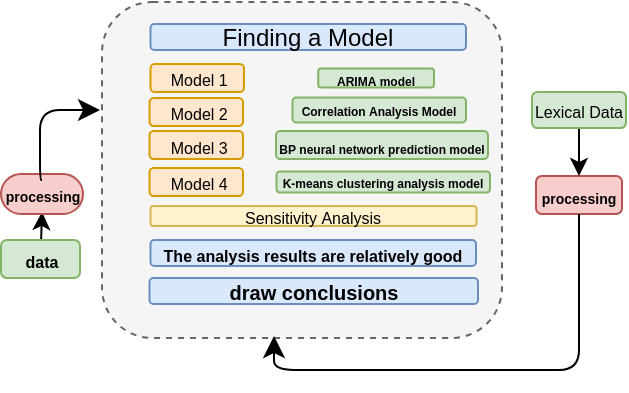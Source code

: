 <mxfile>
    <diagram id="2jA7rHDQp8PQhUCkA_SO" name="第 1 页">
        <mxGraphModel dx="385" dy="237" grid="0" gridSize="10" guides="1" tooltips="1" connect="1" arrows="1" fold="1" page="1" pageScale="1" pageWidth="827" pageHeight="1169" math="0" shadow="0">
            <root>
                <mxCell id="0"/>
                <mxCell id="1" parent="0"/>
                <mxCell id="zrWbbRvO_FzbXWMjURW--78" value="" style="edgeStyle=none;html=1;" parent="1" source="zrWbbRvO_FzbXWMjURW--75" edge="1">
                    <mxGeometry relative="1" as="geometry">
                        <mxPoint x="462" y="149" as="targetPoint"/>
                    </mxGeometry>
                </mxCell>
                <mxCell id="zrWbbRvO_FzbXWMjURW--75" value="&lt;font style=&quot;font-size: 8px;&quot;&gt;&lt;b&gt;data&lt;/b&gt;&lt;/font&gt;" style="rounded=1;whiteSpace=wrap;html=1;fillColor=#d5e8d4;strokeColor=#82b366;" parent="1" vertex="1">
                    <mxGeometry x="441.5" y="163" width="39.5" height="19" as="geometry"/>
                </mxCell>
                <mxCell id="zrWbbRvO_FzbXWMjURW--77" value="&lt;font size=&quot;1&quot; style=&quot;&quot;&gt;&lt;b style=&quot;font-size: 7px;&quot;&gt;processing&lt;/b&gt;&lt;/font&gt;" style="rounded=1;whiteSpace=wrap;html=1;absoluteArcSize=1;flipV=1;flipH=1;align=center;fillColor=#f8cecc;strokeColor=#b85450;" parent="1" vertex="1">
                    <mxGeometry x="441.5" y="130" width="41" height="20" as="geometry"/>
                </mxCell>
                <mxCell id="zrWbbRvO_FzbXWMjURW--83" value="" style="edgeStyle=elbowEdgeStyle;elbow=horizontal;endArrow=classic;html=1;curved=0;rounded=1;endSize=8;startSize=8;" parent="1" edge="1">
                    <mxGeometry width="50" height="50" relative="1" as="geometry">
                        <mxPoint x="462" y="133" as="sourcePoint"/>
                        <mxPoint x="491" y="98" as="targetPoint"/>
                        <Array as="points">
                            <mxPoint x="461" y="111"/>
                        </Array>
                    </mxGeometry>
                </mxCell>
                <mxCell id="zrWbbRvO_FzbXWMjURW--85" value="" style="rounded=1;whiteSpace=wrap;html=1;dashed=1;movable=1;resizable=1;rotatable=1;deletable=1;editable=1;connectable=1;fillColor=#f5f5f5;fontColor=#333333;strokeColor=#666666;" parent="1" vertex="1">
                    <mxGeometry x="492" y="44" width="200" height="168" as="geometry"/>
                </mxCell>
                <mxCell id="zrWbbRvO_FzbXWMjURW--86" value="Finding&amp;nbsp;a&amp;nbsp;Model" style="rounded=1;whiteSpace=wrap;html=1;fillColor=#dae8fc;strokeColor=#6c8ebf;" parent="1" vertex="1">
                    <mxGeometry x="516.25" y="55" width="157.75" height="13" as="geometry"/>
                </mxCell>
                <mxCell id="zrWbbRvO_FzbXWMjURW--90" value="&lt;div style=&quot;&quot;&gt;&lt;span style=&quot;font-size: 8px; background-color: initial;&quot;&gt;&amp;nbsp;Model 1&lt;/span&gt;&lt;/div&gt;" style="rounded=1;whiteSpace=wrap;html=1;align=center;fillColor=#ffe6cc;strokeColor=#d79b00;" parent="1" vertex="1">
                    <mxGeometry x="516.25" y="75" width="46.75" height="14" as="geometry"/>
                </mxCell>
                <mxCell id="zrWbbRvO_FzbXWMjURW--97" value="&lt;p style=&quot;line-height: 0%;&quot;&gt;&lt;font style=&quot;font-size: 6px;&quot;&gt;&lt;b&gt;ARIMA&amp;nbsp;model&lt;/b&gt;&lt;/font&gt;&lt;/p&gt;" style="rounded=1;whiteSpace=wrap;html=1;fillColor=#d5e8d4;strokeColor=#82b366;" parent="1" vertex="1">
                    <mxGeometry x="600.12" y="77.25" width="57.88" height="9.5" as="geometry"/>
                </mxCell>
                <mxCell id="zrWbbRvO_FzbXWMjURW--99" value="&lt;p style=&quot;line-height: 60%;&quot;&gt;&lt;font style=&quot;font-size: 6px;&quot;&gt;&lt;b style=&quot;&quot;&gt;Correlation&amp;nbsp;Analysis&amp;nbsp;Model&lt;/b&gt;&lt;/font&gt;&lt;/p&gt;" style="rounded=1;whiteSpace=wrap;html=1;fillColor=#d5e8d4;strokeColor=#82b366;" parent="1" vertex="1">
                    <mxGeometry x="587.25" y="91.75" width="86.75" height="12.5" as="geometry"/>
                </mxCell>
                <mxCell id="zrWbbRvO_FzbXWMjURW--101" value="&lt;p style=&quot;line-height: 100%;&quot;&gt;&lt;font style=&quot;font-size: 6px;&quot;&gt;&lt;b style=&quot;&quot;&gt;BP&amp;nbsp;neural&amp;nbsp;network&amp;nbsp;prediction&amp;nbsp;model&lt;/b&gt;&lt;/font&gt;&lt;/p&gt;" style="rounded=1;whiteSpace=wrap;html=1;fillColor=#d5e8d4;strokeColor=#82b366;" parent="1" vertex="1">
                    <mxGeometry x="579" y="108.5" width="106" height="14" as="geometry"/>
                </mxCell>
                <mxCell id="zrWbbRvO_FzbXWMjURW--103" value="&lt;font style=&quot;font-size: 10px;&quot;&gt;&lt;b&gt;draw&amp;nbsp;conclusions&lt;/b&gt;&lt;/font&gt;" style="rounded=1;whiteSpace=wrap;html=1;fillColor=#dae8fc;strokeColor=#6c8ebf;" parent="1" vertex="1">
                    <mxGeometry x="515.75" y="182" width="164.25" height="13" as="geometry"/>
                </mxCell>
                <mxCell id="zrWbbRvO_FzbXWMjURW--104" value="&lt;p style=&quot;line-height: 100%;&quot;&gt;&lt;font style=&quot;font-size: 8px;&quot;&gt;&lt;b&gt;The&amp;nbsp;analysis&amp;nbsp;results&amp;nbsp;are&amp;nbsp;relatively&amp;nbsp;good&lt;/b&gt;&lt;/font&gt;&lt;/p&gt;" style="rounded=1;whiteSpace=wrap;html=1;fillColor=#dae8fc;strokeColor=#6c8ebf;" parent="1" vertex="1">
                    <mxGeometry x="516.25" y="163" width="162.75" height="13" as="geometry"/>
                </mxCell>
                <mxCell id="zrWbbRvO_FzbXWMjURW--105" value="&lt;p style=&quot;line-height: 60%;&quot;&gt;&lt;font style=&quot;font-size: 6px;&quot;&gt;&lt;b style=&quot;&quot;&gt;K-means&amp;nbsp;clustering&amp;nbsp;analysis&amp;nbsp;model&lt;/b&gt;&lt;/font&gt;&lt;/p&gt;" style="rounded=1;whiteSpace=wrap;html=1;fillColor=#d5e8d4;strokeColor=#82b366;" parent="1" vertex="1">
                    <mxGeometry x="579.25" y="128.75" width="106.75" height="10.5" as="geometry"/>
                </mxCell>
                <mxCell id="zrWbbRvO_FzbXWMjURW--106" value="&lt;font style=&quot;font-size: 8px;&quot;&gt;Sensitivity&amp;nbsp;Analysis&lt;/font&gt;" style="rounded=1;whiteSpace=wrap;html=1;fillColor=#fff2cc;strokeColor=#d6b656;" parent="1" vertex="1">
                    <mxGeometry x="516.25" y="146" width="163" height="10" as="geometry"/>
                </mxCell>
                <mxCell id="zrWbbRvO_FzbXWMjURW--111" value="&lt;b style=&quot;border-color: var(--border-color); font-size: 7px;&quot;&gt;processing&lt;/b&gt;" style="rounded=1;whiteSpace=wrap;html=1;fillColor=#f8cecc;strokeColor=#b85450;" parent="1" vertex="1">
                    <mxGeometry x="709" y="131" width="43" height="19" as="geometry"/>
                </mxCell>
                <mxCell id="zrWbbRvO_FzbXWMjURW--125" style="edgeStyle=none;html=1;exitX=0.5;exitY=1;exitDx=0;exitDy=0;entryX=0.5;entryY=0;entryDx=0;entryDy=0;fontFamily=Times New Roman;fontSize=8;fontColor=none;" parent="1" source="zrWbbRvO_FzbXWMjURW--112" target="zrWbbRvO_FzbXWMjURW--111" edge="1">
                    <mxGeometry relative="1" as="geometry"/>
                </mxCell>
                <mxCell id="zrWbbRvO_FzbXWMjURW--112" value="&lt;font style=&quot;font-size: 8px;&quot;&gt;Lexical&amp;nbsp;Data&lt;/font&gt;" style="rounded=1;whiteSpace=wrap;html=1;fillColor=#d5e8d4;strokeColor=#82b366;" parent="1" vertex="1">
                    <mxGeometry x="707" y="89" width="47" height="18" as="geometry"/>
                </mxCell>
                <mxCell id="zrWbbRvO_FzbXWMjURW--120" value="" style="edgeStyle=elbowEdgeStyle;elbow=vertical;endArrow=classic;html=1;curved=0;rounded=1;endSize=8;startSize=8;exitX=0.5;exitY=1;exitDx=0;exitDy=0;" parent="1" source="zrWbbRvO_FzbXWMjURW--111" edge="1">
                    <mxGeometry width="50" height="50" relative="1" as="geometry">
                        <mxPoint x="720" y="300" as="sourcePoint"/>
                        <mxPoint x="578" y="211" as="targetPoint"/>
                        <Array as="points">
                            <mxPoint x="667" y="228"/>
                            <mxPoint x="645" y="236"/>
                        </Array>
                    </mxGeometry>
                </mxCell>
                <mxCell id="zrWbbRvO_FzbXWMjURW--121" value="&lt;div style=&quot;&quot;&gt;&lt;span style=&quot;font-size: 8px; background-color: initial;&quot;&gt;&amp;nbsp;Model 2&lt;/span&gt;&lt;/div&gt;" style="rounded=1;whiteSpace=wrap;html=1;align=center;fillColor=#ffe6cc;strokeColor=#d79b00;" parent="1" vertex="1">
                    <mxGeometry x="515.75" y="92" width="46.75" height="14" as="geometry"/>
                </mxCell>
                <mxCell id="zrWbbRvO_FzbXWMjURW--122" value="&lt;div style=&quot;&quot;&gt;&lt;span style=&quot;font-size: 8px; background-color: initial;&quot;&gt;&amp;nbsp;Model 3&lt;/span&gt;&lt;/div&gt;" style="rounded=1;whiteSpace=wrap;html=1;align=center;fillColor=#ffe6cc;strokeColor=#d79b00;" parent="1" vertex="1">
                    <mxGeometry x="515.75" y="108.5" width="46.75" height="14" as="geometry"/>
                </mxCell>
                <mxCell id="zrWbbRvO_FzbXWMjURW--123" value="&lt;div style=&quot;&quot;&gt;&lt;span style=&quot;font-size: 8px; background-color: initial;&quot;&gt;&amp;nbsp;Model 4&lt;/span&gt;&lt;/div&gt;" style="rounded=1;whiteSpace=wrap;html=1;align=center;fillColor=#ffe6cc;strokeColor=#d79b00;" parent="1" vertex="1">
                    <mxGeometry x="515.75" y="127" width="46.75" height="14" as="geometry"/>
                </mxCell>
            </root>
        </mxGraphModel>
    </diagram>
    <diagram id="p_KO5bjBUO5mvh2Q3WgG" name="第 2 页">
        <mxGraphModel dx="1270" dy="616" grid="1" gridSize="10" guides="1" tooltips="1" connect="1" arrows="1" fold="1" page="1" pageScale="1" pageWidth="827" pageHeight="1169" math="0" shadow="0">
            <root>
                <mxCell id="0"/>
                <mxCell id="1" parent="0"/>
            </root>
        </mxGraphModel>
    </diagram>
</mxfile>